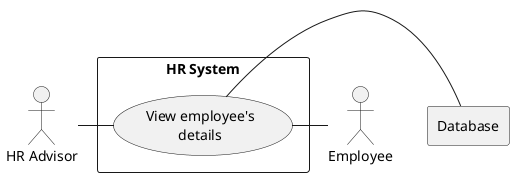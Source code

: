 @startuml

actor HR as "HR Advisor"
actor Employee as "Employee"
rectangle Database

rectangle "HR System" {
    usecase UC6 as "View employee's\ndetails"

    HR - UC6
    Employee - UC6
    UC6 - Database
}

@enduml

